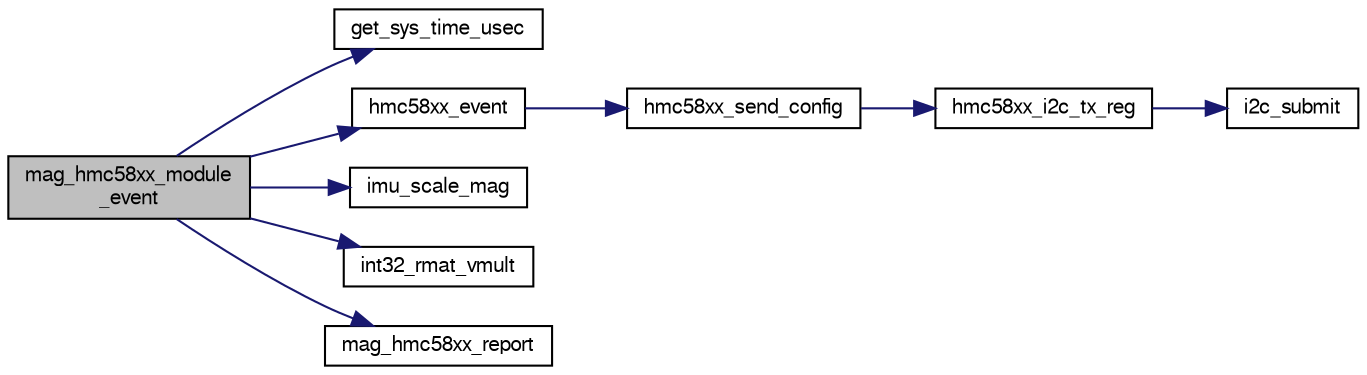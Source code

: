 digraph "mag_hmc58xx_module_event"
{
  edge [fontname="FreeSans",fontsize="10",labelfontname="FreeSans",labelfontsize="10"];
  node [fontname="FreeSans",fontsize="10",shape=record];
  rankdir="LR";
  Node1 [label="mag_hmc58xx_module\l_event",height=0.2,width=0.4,color="black", fillcolor="grey75", style="filled", fontcolor="black"];
  Node1 -> Node2 [color="midnightblue",fontsize="10",style="solid",fontname="FreeSans"];
  Node2 [label="get_sys_time_usec",height=0.2,width=0.4,color="black", fillcolor="white", style="filled",URL="$chibios_2mcu__periph_2sys__time__arch_8c.html#a7ddfef1f78a56c6b4c4c536b5d670bfb",tooltip="Get the time in microseconds since startup. "];
  Node1 -> Node3 [color="midnightblue",fontsize="10",style="solid",fontname="FreeSans"];
  Node3 [label="hmc58xx_event",height=0.2,width=0.4,color="black", fillcolor="white", style="filled",URL="$hmc58xx_8c.html#a6514a605dad1e4bb5664bf885cca676b"];
  Node3 -> Node4 [color="midnightblue",fontsize="10",style="solid",fontname="FreeSans"];
  Node4 [label="hmc58xx_send_config",height=0.2,width=0.4,color="black", fillcolor="white", style="filled",URL="$hmc58xx_8c.html#a2eff0c407b139d17a73bf75a611c32cb",tooltip="Configuration function called once before normal use. "];
  Node4 -> Node5 [color="midnightblue",fontsize="10",style="solid",fontname="FreeSans"];
  Node5 [label="hmc58xx_i2c_tx_reg",height=0.2,width=0.4,color="black", fillcolor="white", style="filled",URL="$hmc58xx_8c.html#afadf91048494baf761fa6cf8fda062d9"];
  Node5 -> Node6 [color="midnightblue",fontsize="10",style="solid",fontname="FreeSans"];
  Node6 [label="i2c_submit",height=0.2,width=0.4,color="black", fillcolor="white", style="filled",URL="$group__i2c.html#ga4eed48e542a9c71b93372f5a38d7e367",tooltip="Submit a I2C transaction. "];
  Node1 -> Node7 [color="midnightblue",fontsize="10",style="solid",fontname="FreeSans"];
  Node7 [label="imu_scale_mag",height=0.2,width=0.4,color="black", fillcolor="white", style="filled",URL="$ahrs__gx3_8c.html#a6ca6c7f78fab9df37eb980d2b4d1b3a9"];
  Node1 -> Node8 [color="midnightblue",fontsize="10",style="solid",fontname="FreeSans"];
  Node8 [label="int32_rmat_vmult",height=0.2,width=0.4,color="black", fillcolor="white", style="filled",URL="$group__math__algebra__int.html#ga6298f55d272675b9b71dcb3fcbcf4a8a",tooltip="rotate 3D vector by rotation matrix. "];
  Node1 -> Node9 [color="midnightblue",fontsize="10",style="solid",fontname="FreeSans"];
  Node9 [label="mag_hmc58xx_report",height=0.2,width=0.4,color="black", fillcolor="white", style="filled",URL="$mag__hmc58xx_8c.html#a1f0b94bc284931c532700ebc1d8f1ac8"];
}

